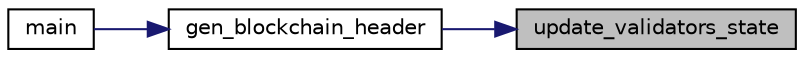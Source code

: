 digraph "update_validators_state"
{
 // LATEX_PDF_SIZE
  edge [fontname="Helvetica",fontsize="10",labelfontname="Helvetica",labelfontsize="10"];
  node [fontname="Helvetica",fontsize="10",shape=record];
  rankdir="RL";
  Node1 [label="update_validators_state",height=0.2,width=0.4,color="black", fillcolor="grey75", style="filled", fontcolor="black",tooltip="Given a block, update the 'validators.state' with the transactions."];
  Node1 -> Node2 [dir="back",color="midnightblue",fontsize="10",style="solid",fontname="Helvetica"];
  Node2 [label="gen_blockchain_header",height=0.2,width=0.4,color="black", fillcolor="white", style="filled",URL="$blockchain__header_8h.html#a1011109fa5281e4b6406c390393cd051",tooltip="Generate block shared information."];
  Node2 -> Node3 [dir="back",color="midnightblue",fontsize="10",style="solid",fontname="Helvetica"];
  Node3 [label="main",height=0.2,width=0.4,color="black", fillcolor="white", style="filled",URL="$client_8c.html#a3c04138a5bfe5d72780bb7e82a18e627",tooltip=" "];
}
